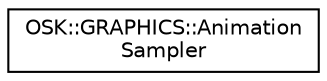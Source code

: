 digraph "Representación gráfica de la clase"
{
 // LATEX_PDF_SIZE
  edge [fontname="Helvetica",fontsize="10",labelfontname="Helvetica",labelfontsize="10"];
  node [fontname="Helvetica",fontsize="10",shape=record];
  rankdir="LR";
  Node0 [label="OSK::GRAPHICS::Animation\lSampler",height=0.2,width=0.4,color="black", fillcolor="white", style="filled",URL="$struct_o_s_k_1_1_g_r_a_p_h_i_c_s_1_1_animation_sampler.html",tooltip="Incluye los valores de transform y timestamps de la animación de un hueso, y cómo interpolarlos."];
}

